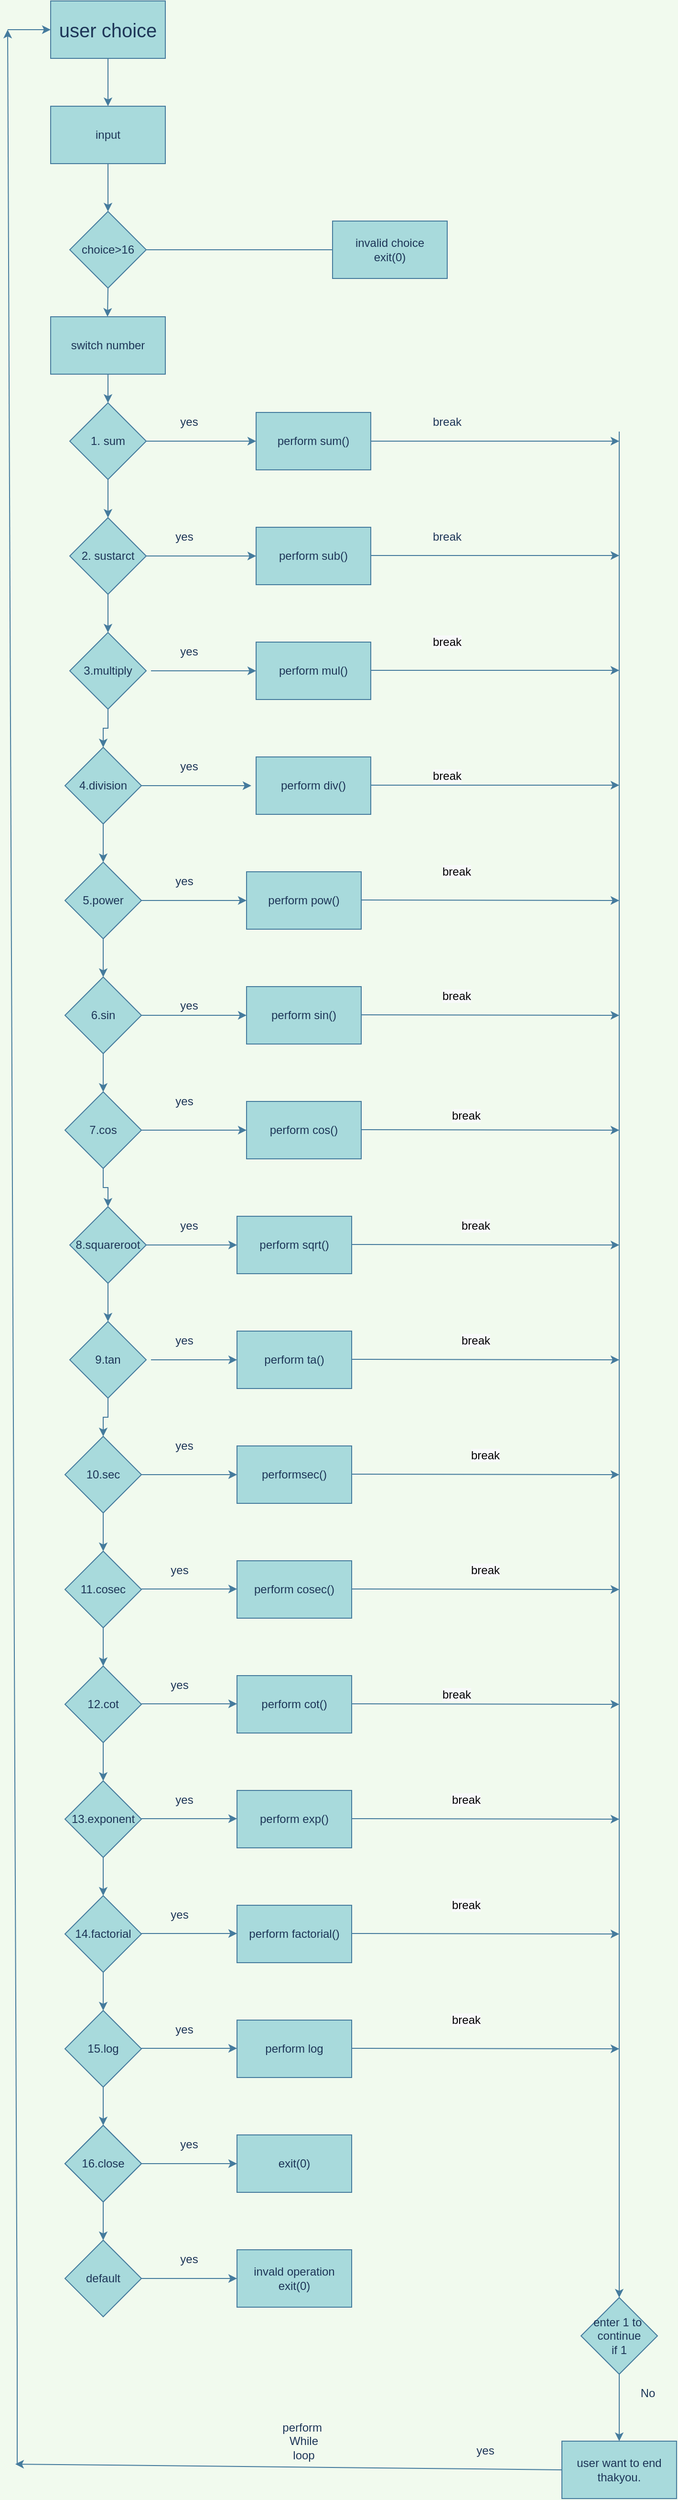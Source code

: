 <mxfile version="14.6.0" type="device"><diagram id="zz3q0FrEHF30w4WZFsVv" name="Page-1"><mxGraphModel dx="1865" dy="580" grid="0" gridSize="10" guides="1" tooltips="1" connect="1" arrows="1" fold="1" page="1" pageScale="1" pageWidth="827" pageHeight="1169" background="#F1FAEE" math="0" shadow="0"><root><mxCell id="0"/><mxCell id="1" parent="0"/><mxCell id="bbKr70b_0irbN611mPd_-50" style="edgeStyle=orthogonalEdgeStyle;rounded=0;orthogonalLoop=1;jettySize=auto;html=1;exitX=0.5;exitY=1;exitDx=0;exitDy=0;entryX=0.5;entryY=0;entryDx=0;entryDy=0;strokeColor=#457B9D;fontColor=#1D3557;labelBackgroundColor=#F1FAEE;" parent="1" source="bbKr70b_0irbN611mPd_-1" target="bbKr70b_0irbN611mPd_-3" edge="1"><mxGeometry relative="1" as="geometry"/></mxCell><mxCell id="bbKr70b_0irbN611mPd_-1" value="&lt;font style=&quot;font-size: 20px&quot;&gt;user choice&lt;/font&gt;" style="rounded=0;whiteSpace=wrap;html=1;fillColor=#A8DADC;strokeColor=#457B9D;fontColor=#1D3557;" parent="1" vertex="1"><mxGeometry x="45" y="100" width="120" height="60" as="geometry"/></mxCell><mxCell id="bbKr70b_0irbN611mPd_-53" style="edgeStyle=orthogonalEdgeStyle;rounded=0;orthogonalLoop=1;jettySize=auto;html=1;exitX=0.5;exitY=1;exitDx=0;exitDy=0;entryX=0.5;entryY=0;entryDx=0;entryDy=0;strokeColor=#457B9D;fontColor=#1D3557;labelBackgroundColor=#F1FAEE;" parent="1" source="bbKr70b_0irbN611mPd_-3" target="bbKr70b_0irbN611mPd_-4" edge="1"><mxGeometry relative="1" as="geometry"/></mxCell><mxCell id="bbKr70b_0irbN611mPd_-3" value="input" style="rounded=0;whiteSpace=wrap;html=1;fillColor=#A8DADC;strokeColor=#457B9D;fontColor=#1D3557;" parent="1" vertex="1"><mxGeometry x="45" y="210" width="120" height="60" as="geometry"/></mxCell><mxCell id="bbKr70b_0irbN611mPd_-4" value="choice&amp;gt;16" style="rhombus;whiteSpace=wrap;html=1;fillColor=#A8DADC;strokeColor=#457B9D;fontColor=#1D3557;" parent="1" vertex="1"><mxGeometry x="65" y="320" width="80" height="80" as="geometry"/></mxCell><mxCell id="bbKr70b_0irbN611mPd_-57" style="edgeStyle=orthogonalEdgeStyle;rounded=0;orthogonalLoop=1;jettySize=auto;html=1;exitX=0.5;exitY=1;exitDx=0;exitDy=0;entryX=0.5;entryY=0;entryDx=0;entryDy=0;strokeColor=#457B9D;fontColor=#1D3557;labelBackgroundColor=#F1FAEE;" parent="1" source="bbKr70b_0irbN611mPd_-5" target="bbKr70b_0irbN611mPd_-15" edge="1"><mxGeometry relative="1" as="geometry"/></mxCell><mxCell id="bbKr70b_0irbN611mPd_-5" value="switch number" style="rounded=0;whiteSpace=wrap;html=1;fillColor=#A8DADC;strokeColor=#457B9D;fontColor=#1D3557;" parent="1" vertex="1"><mxGeometry x="45" y="430" width="120" height="60" as="geometry"/></mxCell><mxCell id="bbKr70b_0irbN611mPd_-74" style="edgeStyle=orthogonalEdgeStyle;rounded=0;orthogonalLoop=1;jettySize=auto;html=1;exitX=0.5;exitY=1;exitDx=0;exitDy=0;entryX=0.5;entryY=0;entryDx=0;entryDy=0;strokeColor=#457B9D;fontColor=#1D3557;labelBackgroundColor=#F1FAEE;" parent="1" source="bbKr70b_0irbN611mPd_-6" target="bbKr70b_0irbN611mPd_-9" edge="1"><mxGeometry relative="1" as="geometry"/></mxCell><mxCell id="bbKr70b_0irbN611mPd_-6" value="5.power" style="rhombus;whiteSpace=wrap;html=1;fillColor=#A8DADC;strokeColor=#457B9D;fontColor=#1D3557;" parent="1" vertex="1"><mxGeometry x="60" y="1000" width="80" height="80" as="geometry"/></mxCell><mxCell id="bbKr70b_0irbN611mPd_-84" style="edgeStyle=orthogonalEdgeStyle;rounded=0;orthogonalLoop=1;jettySize=auto;html=1;exitX=0.5;exitY=1;exitDx=0;exitDy=0;entryX=0.5;entryY=0;entryDx=0;entryDy=0;strokeColor=#457B9D;fontColor=#1D3557;labelBackgroundColor=#F1FAEE;" parent="1" source="bbKr70b_0irbN611mPd_-7" target="bbKr70b_0irbN611mPd_-11" edge="1"><mxGeometry relative="1" as="geometry"/></mxCell><mxCell id="bbKr70b_0irbN611mPd_-7" value="8.squareroot" style="rhombus;whiteSpace=wrap;html=1;fillColor=#A8DADC;strokeColor=#457B9D;fontColor=#1D3557;" parent="1" vertex="1"><mxGeometry x="65" y="1360" width="80" height="80" as="geometry"/></mxCell><mxCell id="bbKr70b_0irbN611mPd_-90" style="edgeStyle=orthogonalEdgeStyle;rounded=0;orthogonalLoop=1;jettySize=auto;html=1;exitX=0.5;exitY=1;exitDx=0;exitDy=0;entryX=0.5;entryY=0;entryDx=0;entryDy=0;strokeColor=#457B9D;fontColor=#1D3557;labelBackgroundColor=#F1FAEE;" parent="1" source="bbKr70b_0irbN611mPd_-8" target="bbKr70b_0irbN611mPd_-16" edge="1"><mxGeometry relative="1" as="geometry"/></mxCell><mxCell id="bbKr70b_0irbN611mPd_-8" value="10.sec" style="rhombus;whiteSpace=wrap;html=1;fillColor=#A8DADC;strokeColor=#457B9D;fontColor=#1D3557;" parent="1" vertex="1"><mxGeometry x="60" y="1600" width="80" height="80" as="geometry"/></mxCell><mxCell id="bbKr70b_0irbN611mPd_-78" style="edgeStyle=orthogonalEdgeStyle;rounded=0;orthogonalLoop=1;jettySize=auto;html=1;exitX=0.5;exitY=1;exitDx=0;exitDy=0;entryX=0.5;entryY=0;entryDx=0;entryDy=0;strokeColor=#457B9D;fontColor=#1D3557;labelBackgroundColor=#F1FAEE;" parent="1" source="bbKr70b_0irbN611mPd_-9" target="bbKr70b_0irbN611mPd_-10" edge="1"><mxGeometry relative="1" as="geometry"/></mxCell><mxCell id="bbKr70b_0irbN611mPd_-9" value="6.sin" style="rhombus;whiteSpace=wrap;html=1;fillColor=#A8DADC;strokeColor=#457B9D;fontColor=#1D3557;" parent="1" vertex="1"><mxGeometry x="60" y="1120" width="80" height="80" as="geometry"/></mxCell><mxCell id="bbKr70b_0irbN611mPd_-81" style="edgeStyle=orthogonalEdgeStyle;rounded=0;orthogonalLoop=1;jettySize=auto;html=1;exitX=0.5;exitY=1;exitDx=0;exitDy=0;entryX=0.5;entryY=0;entryDx=0;entryDy=0;strokeColor=#457B9D;fontColor=#1D3557;labelBackgroundColor=#F1FAEE;" parent="1" source="bbKr70b_0irbN611mPd_-10" target="bbKr70b_0irbN611mPd_-7" edge="1"><mxGeometry relative="1" as="geometry"/></mxCell><mxCell id="bbKr70b_0irbN611mPd_-10" value="7.cos" style="rhombus;whiteSpace=wrap;html=1;fillColor=#A8DADC;strokeColor=#457B9D;fontColor=#1D3557;" parent="1" vertex="1"><mxGeometry x="60" y="1240" width="80" height="80" as="geometry"/></mxCell><mxCell id="bbKr70b_0irbN611mPd_-87" style="edgeStyle=orthogonalEdgeStyle;rounded=0;orthogonalLoop=1;jettySize=auto;html=1;exitX=0.5;exitY=1;exitDx=0;exitDy=0;entryX=0.5;entryY=0;entryDx=0;entryDy=0;strokeColor=#457B9D;fontColor=#1D3557;labelBackgroundColor=#F1FAEE;" parent="1" source="bbKr70b_0irbN611mPd_-11" target="bbKr70b_0irbN611mPd_-8" edge="1"><mxGeometry relative="1" as="geometry"/></mxCell><mxCell id="bbKr70b_0irbN611mPd_-11" value="9.tan" style="rhombus;whiteSpace=wrap;html=1;fillColor=#A8DADC;strokeColor=#457B9D;fontColor=#1D3557;" parent="1" vertex="1"><mxGeometry x="65" y="1480" width="80" height="80" as="geometry"/></mxCell><mxCell id="bbKr70b_0irbN611mPd_-71" style="edgeStyle=orthogonalEdgeStyle;rounded=0;orthogonalLoop=1;jettySize=auto;html=1;exitX=0.5;exitY=1;exitDx=0;exitDy=0;entryX=0.5;entryY=0;entryDx=0;entryDy=0;strokeColor=#457B9D;fontColor=#1D3557;labelBackgroundColor=#F1FAEE;" parent="1" source="bbKr70b_0irbN611mPd_-12" target="bbKr70b_0irbN611mPd_-6" edge="1"><mxGeometry relative="1" as="geometry"/></mxCell><mxCell id="bbKr70b_0irbN611mPd_-12" value="4.division" style="rhombus;whiteSpace=wrap;html=1;fillColor=#A8DADC;strokeColor=#457B9D;fontColor=#1D3557;" parent="1" vertex="1"><mxGeometry x="60" y="880" width="80" height="80" as="geometry"/></mxCell><mxCell id="bbKr70b_0irbN611mPd_-68" style="edgeStyle=orthogonalEdgeStyle;rounded=0;orthogonalLoop=1;jettySize=auto;html=1;exitX=0.5;exitY=1;exitDx=0;exitDy=0;entryX=0.5;entryY=0;entryDx=0;entryDy=0;strokeColor=#457B9D;fontColor=#1D3557;labelBackgroundColor=#F1FAEE;" parent="1" source="bbKr70b_0irbN611mPd_-13" target="bbKr70b_0irbN611mPd_-12" edge="1"><mxGeometry relative="1" as="geometry"/></mxCell><mxCell id="bbKr70b_0irbN611mPd_-13" value="3.multiply" style="rhombus;whiteSpace=wrap;html=1;fillColor=#A8DADC;strokeColor=#457B9D;fontColor=#1D3557;" parent="1" vertex="1"><mxGeometry x="65" y="760" width="80" height="80" as="geometry"/></mxCell><mxCell id="bbKr70b_0irbN611mPd_-65" style="edgeStyle=orthogonalEdgeStyle;rounded=0;orthogonalLoop=1;jettySize=auto;html=1;exitX=0.5;exitY=1;exitDx=0;exitDy=0;entryX=0.5;entryY=0;entryDx=0;entryDy=0;strokeColor=#457B9D;fontColor=#1D3557;labelBackgroundColor=#F1FAEE;" parent="1" source="bbKr70b_0irbN611mPd_-14" target="bbKr70b_0irbN611mPd_-13" edge="1"><mxGeometry relative="1" as="geometry"/></mxCell><mxCell id="bbKr70b_0irbN611mPd_-14" value="2. sustarct" style="rhombus;whiteSpace=wrap;html=1;fillColor=#A8DADC;strokeColor=#457B9D;fontColor=#1D3557;" parent="1" vertex="1"><mxGeometry x="65" y="640" width="80" height="80" as="geometry"/></mxCell><mxCell id="bbKr70b_0irbN611mPd_-62" style="edgeStyle=orthogonalEdgeStyle;rounded=0;orthogonalLoop=1;jettySize=auto;html=1;exitX=0.5;exitY=1;exitDx=0;exitDy=0;entryX=0.5;entryY=0;entryDx=0;entryDy=0;strokeColor=#457B9D;fontColor=#1D3557;labelBackgroundColor=#F1FAEE;" parent="1" source="bbKr70b_0irbN611mPd_-15" target="bbKr70b_0irbN611mPd_-14" edge="1"><mxGeometry relative="1" as="geometry"/></mxCell><mxCell id="bbKr70b_0irbN611mPd_-15" value="1. sum" style="rhombus;whiteSpace=wrap;html=1;fillColor=#A8DADC;strokeColor=#457B9D;fontColor=#1D3557;" parent="1" vertex="1"><mxGeometry x="65" y="520" width="80" height="80" as="geometry"/></mxCell><mxCell id="bbKr70b_0irbN611mPd_-93" style="edgeStyle=orthogonalEdgeStyle;rounded=0;orthogonalLoop=1;jettySize=auto;html=1;exitX=0.5;exitY=1;exitDx=0;exitDy=0;entryX=0.5;entryY=0;entryDx=0;entryDy=0;strokeColor=#457B9D;fontColor=#1D3557;labelBackgroundColor=#F1FAEE;" parent="1" source="bbKr70b_0irbN611mPd_-16" target="bbKr70b_0irbN611mPd_-17" edge="1"><mxGeometry relative="1" as="geometry"/></mxCell><mxCell id="bbKr70b_0irbN611mPd_-16" value="11.cosec" style="rhombus;whiteSpace=wrap;html=1;fillColor=#A8DADC;strokeColor=#457B9D;fontColor=#1D3557;" parent="1" vertex="1"><mxGeometry x="60" y="1720" width="80" height="80" as="geometry"/></mxCell><mxCell id="bbKr70b_0irbN611mPd_-96" style="edgeStyle=orthogonalEdgeStyle;rounded=0;orthogonalLoop=1;jettySize=auto;html=1;exitX=0.5;exitY=1;exitDx=0;exitDy=0;entryX=0.5;entryY=0;entryDx=0;entryDy=0;strokeColor=#457B9D;fontColor=#1D3557;labelBackgroundColor=#F1FAEE;" parent="1" source="bbKr70b_0irbN611mPd_-17" target="bbKr70b_0irbN611mPd_-18" edge="1"><mxGeometry relative="1" as="geometry"/></mxCell><mxCell id="bbKr70b_0irbN611mPd_-17" value="12.cot" style="rhombus;whiteSpace=wrap;html=1;fillColor=#A8DADC;strokeColor=#457B9D;fontColor=#1D3557;" parent="1" vertex="1"><mxGeometry x="60" y="1840" width="80" height="80" as="geometry"/></mxCell><mxCell id="bbKr70b_0irbN611mPd_-99" style="edgeStyle=orthogonalEdgeStyle;rounded=0;orthogonalLoop=1;jettySize=auto;html=1;exitX=0.5;exitY=1;exitDx=0;exitDy=0;entryX=0.5;entryY=0;entryDx=0;entryDy=0;strokeColor=#457B9D;fontColor=#1D3557;labelBackgroundColor=#F1FAEE;" parent="1" source="bbKr70b_0irbN611mPd_-18" target="bbKr70b_0irbN611mPd_-19" edge="1"><mxGeometry relative="1" as="geometry"/></mxCell><mxCell id="bbKr70b_0irbN611mPd_-18" value="13.exponent" style="rhombus;whiteSpace=wrap;html=1;fillColor=#A8DADC;strokeColor=#457B9D;fontColor=#1D3557;" parent="1" vertex="1"><mxGeometry x="60" y="1960" width="80" height="80" as="geometry"/></mxCell><mxCell id="bbKr70b_0irbN611mPd_-102" style="edgeStyle=orthogonalEdgeStyle;rounded=0;orthogonalLoop=1;jettySize=auto;html=1;exitX=0.5;exitY=1;exitDx=0;exitDy=0;entryX=0.5;entryY=0;entryDx=0;entryDy=0;strokeColor=#457B9D;fontColor=#1D3557;labelBackgroundColor=#F1FAEE;" parent="1" source="bbKr70b_0irbN611mPd_-19" target="bbKr70b_0irbN611mPd_-20" edge="1"><mxGeometry relative="1" as="geometry"/></mxCell><mxCell id="bbKr70b_0irbN611mPd_-19" value="14.factorial" style="rhombus;whiteSpace=wrap;html=1;fillColor=#A8DADC;strokeColor=#457B9D;fontColor=#1D3557;" parent="1" vertex="1"><mxGeometry x="60" y="2080" width="80" height="80" as="geometry"/></mxCell><mxCell id="bbKr70b_0irbN611mPd_-105" style="edgeStyle=orthogonalEdgeStyle;rounded=0;orthogonalLoop=1;jettySize=auto;html=1;exitX=0.5;exitY=1;exitDx=0;exitDy=0;entryX=0.5;entryY=0;entryDx=0;entryDy=0;strokeColor=#457B9D;fontColor=#1D3557;labelBackgroundColor=#F1FAEE;" parent="1" source="bbKr70b_0irbN611mPd_-20" target="bbKr70b_0irbN611mPd_-38" edge="1"><mxGeometry relative="1" as="geometry"/></mxCell><mxCell id="bbKr70b_0irbN611mPd_-20" value="15.log" style="rhombus;whiteSpace=wrap;html=1;fillColor=#A8DADC;strokeColor=#457B9D;fontColor=#1D3557;" parent="1" vertex="1"><mxGeometry x="60" y="2200" width="80" height="80" as="geometry"/></mxCell><mxCell id="bbKr70b_0irbN611mPd_-21" value="16" style="rhombus;whiteSpace=wrap;html=1;fillColor=#A8DADC;strokeColor=#457B9D;fontColor=#1D3557;" parent="1" vertex="1"><mxGeometry x="60" y="2320" width="80" height="80" as="geometry"/></mxCell><mxCell id="bbKr70b_0irbN611mPd_-22" value="perform sum()" style="rounded=0;whiteSpace=wrap;html=1;fillColor=#A8DADC;strokeColor=#457B9D;fontColor=#1D3557;" parent="1" vertex="1"><mxGeometry x="260" y="530" width="120" height="60" as="geometry"/></mxCell><mxCell id="bbKr70b_0irbN611mPd_-23" value="perform sub()" style="rounded=0;whiteSpace=wrap;html=1;fillColor=#A8DADC;strokeColor=#457B9D;fontColor=#1D3557;" parent="1" vertex="1"><mxGeometry x="260" y="650" width="120" height="60" as="geometry"/></mxCell><mxCell id="bbKr70b_0irbN611mPd_-24" value="perform mul()" style="rounded=0;whiteSpace=wrap;html=1;fillColor=#A8DADC;strokeColor=#457B9D;fontColor=#1D3557;" parent="1" vertex="1"><mxGeometry x="260" y="770" width="120" height="60" as="geometry"/></mxCell><mxCell id="bbKr70b_0irbN611mPd_-25" value="perform div()" style="rounded=0;whiteSpace=wrap;html=1;fillColor=#A8DADC;strokeColor=#457B9D;fontColor=#1D3557;" parent="1" vertex="1"><mxGeometry x="260" y="890" width="120" height="60" as="geometry"/></mxCell><mxCell id="bbKr70b_0irbN611mPd_-26" value="perform pow()" style="rounded=0;whiteSpace=wrap;html=1;fillColor=#A8DADC;strokeColor=#457B9D;fontColor=#1D3557;" parent="1" vertex="1"><mxGeometry x="250" y="1010" width="120" height="60" as="geometry"/></mxCell><mxCell id="bbKr70b_0irbN611mPd_-27" value="perform sin()" style="rounded=0;whiteSpace=wrap;html=1;fillColor=#A8DADC;strokeColor=#457B9D;fontColor=#1D3557;" parent="1" vertex="1"><mxGeometry x="250" y="1130" width="120" height="60" as="geometry"/></mxCell><mxCell id="bbKr70b_0irbN611mPd_-28" value="perform cos()" style="rounded=0;whiteSpace=wrap;html=1;fillColor=#A8DADC;strokeColor=#457B9D;fontColor=#1D3557;" parent="1" vertex="1"><mxGeometry x="250" y="1250" width="120" height="60" as="geometry"/></mxCell><mxCell id="bbKr70b_0irbN611mPd_-29" value="perform sqrt()" style="rounded=0;whiteSpace=wrap;html=1;fillColor=#A8DADC;strokeColor=#457B9D;fontColor=#1D3557;" parent="1" vertex="1"><mxGeometry x="240" y="1370" width="120" height="60" as="geometry"/></mxCell><mxCell id="bbKr70b_0irbN611mPd_-30" value="performsec()" style="rounded=0;whiteSpace=wrap;html=1;fillColor=#A8DADC;strokeColor=#457B9D;fontColor=#1D3557;" parent="1" vertex="1"><mxGeometry x="240" y="1610" width="120" height="60" as="geometry"/></mxCell><mxCell id="bbKr70b_0irbN611mPd_-31" value="perform cosec()" style="rounded=0;whiteSpace=wrap;html=1;fillColor=#A8DADC;strokeColor=#457B9D;fontColor=#1D3557;" parent="1" vertex="1"><mxGeometry x="240" y="1730" width="120" height="60" as="geometry"/></mxCell><mxCell id="bbKr70b_0irbN611mPd_-32" value="perform cot()" style="rounded=0;whiteSpace=wrap;html=1;fillColor=#A8DADC;strokeColor=#457B9D;fontColor=#1D3557;" parent="1" vertex="1"><mxGeometry x="240" y="1850" width="120" height="60" as="geometry"/></mxCell><mxCell id="bbKr70b_0irbN611mPd_-33" value="perform ta()" style="rounded=0;whiteSpace=wrap;html=1;fillColor=#A8DADC;strokeColor=#457B9D;fontColor=#1D3557;" parent="1" vertex="1"><mxGeometry x="240" y="1490" width="120" height="60" as="geometry"/></mxCell><mxCell id="bbKr70b_0irbN611mPd_-34" value="perform exp()" style="rounded=0;whiteSpace=wrap;html=1;fillColor=#A8DADC;strokeColor=#457B9D;fontColor=#1D3557;" parent="1" vertex="1"><mxGeometry x="240" y="1970" width="120" height="60" as="geometry"/></mxCell><mxCell id="bbKr70b_0irbN611mPd_-35" value="perform factorial()" style="rounded=0;whiteSpace=wrap;html=1;fillColor=#A8DADC;strokeColor=#457B9D;fontColor=#1D3557;" parent="1" vertex="1"><mxGeometry x="240" y="2090" width="120" height="60" as="geometry"/></mxCell><mxCell id="bbKr70b_0irbN611mPd_-36" value="perform log" style="rounded=0;whiteSpace=wrap;html=1;fillColor=#A8DADC;strokeColor=#457B9D;fontColor=#1D3557;" parent="1" vertex="1"><mxGeometry x="240" y="2210" width="120" height="60" as="geometry"/></mxCell><mxCell id="bbKr70b_0irbN611mPd_-37" value="exit(0)" style="rounded=0;whiteSpace=wrap;html=1;fillColor=#A8DADC;strokeColor=#457B9D;fontColor=#1D3557;" parent="1" vertex="1"><mxGeometry x="240" y="2330" width="120" height="60" as="geometry"/></mxCell><mxCell id="bbKr70b_0irbN611mPd_-110" style="edgeStyle=orthogonalEdgeStyle;rounded=0;orthogonalLoop=1;jettySize=auto;html=1;exitX=0.5;exitY=1;exitDx=0;exitDy=0;entryX=0.5;entryY=0;entryDx=0;entryDy=0;strokeColor=#457B9D;fontColor=#1D3557;labelBackgroundColor=#F1FAEE;" parent="1" source="bbKr70b_0irbN611mPd_-38" target="bbKr70b_0irbN611mPd_-39" edge="1"><mxGeometry relative="1" as="geometry"/></mxCell><mxCell id="bbKr70b_0irbN611mPd_-38" value="16.close" style="rhombus;whiteSpace=wrap;html=1;fillColor=#A8DADC;strokeColor=#457B9D;fontColor=#1D3557;" parent="1" vertex="1"><mxGeometry x="60" y="2320" width="80" height="80" as="geometry"/></mxCell><mxCell id="bbKr70b_0irbN611mPd_-39" value="default" style="rhombus;whiteSpace=wrap;html=1;fillColor=#A8DADC;strokeColor=#457B9D;fontColor=#1D3557;" parent="1" vertex="1"><mxGeometry x="60" y="2440" width="80" height="80" as="geometry"/></mxCell><mxCell id="bbKr70b_0irbN611mPd_-40" value="invald operation&lt;br&gt;exit(0)" style="rounded=0;whiteSpace=wrap;html=1;fillColor=#A8DADC;strokeColor=#457B9D;fontColor=#1D3557;" parent="1" vertex="1"><mxGeometry x="240" y="2450" width="120" height="60" as="geometry"/></mxCell><mxCell id="bbKr70b_0irbN611mPd_-54" style="edgeStyle=orthogonalEdgeStyle;rounded=0;orthogonalLoop=1;jettySize=auto;html=1;entryX=0.5;entryY=0;entryDx=0;entryDy=0;exitX=0.5;exitY=1;exitDx=0;exitDy=0;strokeColor=#457B9D;fontColor=#1D3557;labelBackgroundColor=#F1FAEE;" parent="1" source="bbKr70b_0irbN611mPd_-4" edge="1"><mxGeometry relative="1" as="geometry"><mxPoint x="105" y="410" as="sourcePoint"/><mxPoint x="104.5" y="430" as="targetPoint"/><Array as="points"/></mxGeometry></mxCell><mxCell id="bbKr70b_0irbN611mPd_-147" value="" style="endArrow=classic;html=1;entryX=0;entryY=0.5;entryDx=0;entryDy=0;strokeColor=#457B9D;fontColor=#1D3557;labelBackgroundColor=#F1FAEE;" parent="1" target="bbKr70b_0irbN611mPd_-1" edge="1"><mxGeometry width="50" height="50" relative="1" as="geometry"><mxPoint y="130" as="sourcePoint"/><mxPoint x="10" y="120" as="targetPoint"/></mxGeometry></mxCell><mxCell id="bbKr70b_0irbN611mPd_-150" value="" style="endArrow=classic;html=1;strokeColor=#457B9D;fontColor=#1D3557;labelBackgroundColor=#F1FAEE;" parent="1" edge="1"><mxGeometry width="50" height="50" relative="1" as="geometry"><mxPoint x="380" y="560" as="sourcePoint"/><mxPoint x="640" y="560" as="targetPoint"/></mxGeometry></mxCell><mxCell id="bbKr70b_0irbN611mPd_-151" value="" style="endArrow=classic;html=1;strokeColor=#457B9D;fontColor=#1D3557;labelBackgroundColor=#F1FAEE;" parent="1" edge="1"><mxGeometry width="50" height="50" relative="1" as="geometry"><mxPoint x="380" y="679.5" as="sourcePoint"/><mxPoint x="640" y="679.5" as="targetPoint"/></mxGeometry></mxCell><mxCell id="bbKr70b_0irbN611mPd_-152" value="" style="endArrow=classic;html=1;strokeColor=#457B9D;fontColor=#1D3557;labelBackgroundColor=#F1FAEE;" parent="1" edge="1"><mxGeometry width="50" height="50" relative="1" as="geometry"><mxPoint x="380" y="799.5" as="sourcePoint"/><mxPoint x="640" y="799.5" as="targetPoint"/></mxGeometry></mxCell><mxCell id="bbKr70b_0irbN611mPd_-153" value="" style="endArrow=classic;html=1;strokeColor=#457B9D;fontColor=#1D3557;labelBackgroundColor=#F1FAEE;" parent="1" edge="1"><mxGeometry width="50" height="50" relative="1" as="geometry"><mxPoint x="380" y="919.5" as="sourcePoint"/><mxPoint x="640" y="919.5" as="targetPoint"/></mxGeometry></mxCell><mxCell id="bbKr70b_0irbN611mPd_-154" value="" style="endArrow=classic;html=1;strokeColor=#457B9D;fontColor=#1D3557;labelBackgroundColor=#F1FAEE;" parent="1" edge="1"><mxGeometry width="50" height="50" relative="1" as="geometry"><mxPoint x="370" y="1039.5" as="sourcePoint"/><mxPoint x="640" y="1040" as="targetPoint"/></mxGeometry></mxCell><mxCell id="bbKr70b_0irbN611mPd_-155" value="" style="endArrow=classic;html=1;strokeColor=#457B9D;fontColor=#1D3557;labelBackgroundColor=#F1FAEE;" parent="1" edge="1"><mxGeometry width="50" height="50" relative="1" as="geometry"><mxPoint x="370" y="1159.5" as="sourcePoint"/><mxPoint x="640" y="1160" as="targetPoint"/></mxGeometry></mxCell><mxCell id="bbKr70b_0irbN611mPd_-156" value="" style="endArrow=classic;html=1;strokeColor=#457B9D;fontColor=#1D3557;labelBackgroundColor=#F1FAEE;" parent="1" edge="1"><mxGeometry width="50" height="50" relative="1" as="geometry"><mxPoint x="370" y="1279.5" as="sourcePoint"/><mxPoint x="640" y="1280" as="targetPoint"/></mxGeometry></mxCell><mxCell id="bbKr70b_0irbN611mPd_-157" value="" style="endArrow=classic;html=1;strokeColor=#457B9D;fontColor=#1D3557;labelBackgroundColor=#F1FAEE;" parent="1" edge="1"><mxGeometry width="50" height="50" relative="1" as="geometry"><mxPoint x="360" y="1399.5" as="sourcePoint"/><mxPoint x="640" y="1400" as="targetPoint"/></mxGeometry></mxCell><mxCell id="bbKr70b_0irbN611mPd_-158" value="" style="endArrow=classic;html=1;strokeColor=#457B9D;fontColor=#1D3557;labelBackgroundColor=#F1FAEE;" parent="1" edge="1"><mxGeometry width="50" height="50" relative="1" as="geometry"><mxPoint x="360" y="1519.5" as="sourcePoint"/><mxPoint x="640" y="1520" as="targetPoint"/></mxGeometry></mxCell><mxCell id="bbKr70b_0irbN611mPd_-159" value="" style="endArrow=classic;html=1;strokeColor=#457B9D;fontColor=#1D3557;labelBackgroundColor=#F1FAEE;" parent="1" edge="1"><mxGeometry width="50" height="50" relative="1" as="geometry"><mxPoint x="360" y="1639.5" as="sourcePoint"/><mxPoint x="640" y="1640" as="targetPoint"/></mxGeometry></mxCell><mxCell id="bbKr70b_0irbN611mPd_-160" value="" style="endArrow=classic;html=1;strokeColor=#457B9D;fontColor=#1D3557;labelBackgroundColor=#F1FAEE;" parent="1" edge="1"><mxGeometry width="50" height="50" relative="1" as="geometry"><mxPoint x="360" y="1759.5" as="sourcePoint"/><mxPoint x="640" y="1760" as="targetPoint"/></mxGeometry></mxCell><mxCell id="bbKr70b_0irbN611mPd_-161" value="" style="endArrow=classic;html=1;strokeColor=#457B9D;fontColor=#1D3557;labelBackgroundColor=#F1FAEE;" parent="1" edge="1"><mxGeometry width="50" height="50" relative="1" as="geometry"><mxPoint x="360" y="1879.5" as="sourcePoint"/><mxPoint x="640" y="1880" as="targetPoint"/></mxGeometry></mxCell><mxCell id="bbKr70b_0irbN611mPd_-162" value="" style="endArrow=classic;html=1;strokeColor=#457B9D;fontColor=#1D3557;labelBackgroundColor=#F1FAEE;" parent="1" edge="1"><mxGeometry width="50" height="50" relative="1" as="geometry"><mxPoint x="360" y="1999.5" as="sourcePoint"/><mxPoint x="640" y="2000" as="targetPoint"/></mxGeometry></mxCell><mxCell id="bbKr70b_0irbN611mPd_-163" value="" style="endArrow=classic;html=1;strokeColor=#457B9D;fontColor=#1D3557;labelBackgroundColor=#F1FAEE;" parent="1" edge="1"><mxGeometry width="50" height="50" relative="1" as="geometry"><mxPoint x="360" y="2119.5" as="sourcePoint"/><mxPoint x="640" y="2120" as="targetPoint"/></mxGeometry></mxCell><mxCell id="bbKr70b_0irbN611mPd_-164" value="" style="endArrow=classic;html=1;strokeColor=#457B9D;fontColor=#1D3557;labelBackgroundColor=#F1FAEE;" parent="1" edge="1"><mxGeometry width="50" height="50" relative="1" as="geometry"><mxPoint x="360" y="2239.5" as="sourcePoint"/><mxPoint x="640" y="2240" as="targetPoint"/></mxGeometry></mxCell><mxCell id="bbKr70b_0irbN611mPd_-167" value="" style="endArrow=classic;html=1;strokeColor=#457B9D;fontColor=#1D3557;labelBackgroundColor=#F1FAEE;" parent="1" edge="1"><mxGeometry width="50" height="50" relative="1" as="geometry"><mxPoint x="640" y="550" as="sourcePoint"/><mxPoint x="640" y="2500" as="targetPoint"/><Array as="points"><mxPoint x="640" y="620"/></Array></mxGeometry></mxCell><mxCell id="bbKr70b_0irbN611mPd_-168" value="" style="endArrow=none;html=1;exitX=1;exitY=0.5;exitDx=0;exitDy=0;strokeColor=#457B9D;fontColor=#1D3557;labelBackgroundColor=#F1FAEE;" parent="1" source="bbKr70b_0irbN611mPd_-4" edge="1" target="B7ap2vhVmtAr6jYo-27S-56"><mxGeometry width="50" height="50" relative="1" as="geometry"><mxPoint x="370" y="470" as="sourcePoint"/><mxPoint x="400" y="360" as="targetPoint"/></mxGeometry></mxCell><mxCell id="B7ap2vhVmtAr6jYo-27S-3" value="" style="endArrow=classic;html=1;exitX=1;exitY=0.5;exitDx=0;exitDy=0;entryX=0;entryY=0.5;entryDx=0;entryDy=0;strokeColor=#457B9D;fontColor=#1D3557;labelBackgroundColor=#F1FAEE;" edge="1" parent="1" source="bbKr70b_0irbN611mPd_-39" target="bbKr70b_0irbN611mPd_-40"><mxGeometry width="50" height="50" relative="1" as="geometry"><mxPoint x="350" y="2360" as="sourcePoint"/><mxPoint x="400" y="2310" as="targetPoint"/></mxGeometry></mxCell><mxCell id="B7ap2vhVmtAr6jYo-27S-4" value="" style="endArrow=classic;html=1;exitX=1;exitY=0.5;exitDx=0;exitDy=0;entryX=0;entryY=0.5;entryDx=0;entryDy=0;strokeColor=#457B9D;fontColor=#1D3557;labelBackgroundColor=#F1FAEE;" edge="1" parent="1" source="bbKr70b_0irbN611mPd_-38" target="bbKr70b_0irbN611mPd_-37"><mxGeometry width="50" height="50" relative="1" as="geometry"><mxPoint x="350" y="2360" as="sourcePoint"/><mxPoint x="400" y="2310" as="targetPoint"/></mxGeometry></mxCell><mxCell id="B7ap2vhVmtAr6jYo-27S-5" value="" style="endArrow=classic;html=1;exitX=1;exitY=0.5;exitDx=0;exitDy=0;entryX=0;entryY=0.5;entryDx=0;entryDy=0;strokeColor=#457B9D;fontColor=#1D3557;labelBackgroundColor=#F1FAEE;" edge="1" parent="1"><mxGeometry width="50" height="50" relative="1" as="geometry"><mxPoint x="140" y="2239.5" as="sourcePoint"/><mxPoint x="240" y="2239.5" as="targetPoint"/></mxGeometry></mxCell><mxCell id="B7ap2vhVmtAr6jYo-27S-6" value="" style="endArrow=classic;html=1;exitX=1;exitY=0.5;exitDx=0;exitDy=0;entryX=0;entryY=0.5;entryDx=0;entryDy=0;strokeColor=#457B9D;fontColor=#1D3557;labelBackgroundColor=#F1FAEE;" edge="1" parent="1"><mxGeometry width="50" height="50" relative="1" as="geometry"><mxPoint x="140" y="2119.5" as="sourcePoint"/><mxPoint x="240" y="2119.5" as="targetPoint"/></mxGeometry></mxCell><mxCell id="B7ap2vhVmtAr6jYo-27S-7" value="" style="endArrow=classic;html=1;exitX=1;exitY=0.5;exitDx=0;exitDy=0;entryX=0;entryY=0.5;entryDx=0;entryDy=0;strokeColor=#457B9D;fontColor=#1D3557;labelBackgroundColor=#F1FAEE;" edge="1" parent="1"><mxGeometry width="50" height="50" relative="1" as="geometry"><mxPoint x="140" y="1999.5" as="sourcePoint"/><mxPoint x="240" y="1999.5" as="targetPoint"/></mxGeometry></mxCell><mxCell id="B7ap2vhVmtAr6jYo-27S-8" value="" style="endArrow=classic;html=1;exitX=1;exitY=0.5;exitDx=0;exitDy=0;entryX=0;entryY=0.5;entryDx=0;entryDy=0;strokeColor=#457B9D;fontColor=#1D3557;labelBackgroundColor=#F1FAEE;" edge="1" parent="1"><mxGeometry width="50" height="50" relative="1" as="geometry"><mxPoint x="140" y="1879.5" as="sourcePoint"/><mxPoint x="240" y="1879.5" as="targetPoint"/></mxGeometry></mxCell><mxCell id="B7ap2vhVmtAr6jYo-27S-9" value="" style="endArrow=classic;html=1;exitX=1;exitY=0.5;exitDx=0;exitDy=0;entryX=0;entryY=0.5;entryDx=0;entryDy=0;strokeColor=#457B9D;fontColor=#1D3557;labelBackgroundColor=#F1FAEE;" edge="1" parent="1"><mxGeometry width="50" height="50" relative="1" as="geometry"><mxPoint x="140" y="1759.5" as="sourcePoint"/><mxPoint x="240" y="1759.5" as="targetPoint"/></mxGeometry></mxCell><mxCell id="B7ap2vhVmtAr6jYo-27S-10" value="" style="endArrow=classic;html=1;exitX=1;exitY=0.5;exitDx=0;exitDy=0;entryX=0;entryY=0.5;entryDx=0;entryDy=0;strokeColor=#457B9D;fontColor=#1D3557;labelBackgroundColor=#F1FAEE;" edge="1" parent="1" source="bbKr70b_0irbN611mPd_-8" target="bbKr70b_0irbN611mPd_-30"><mxGeometry width="50" height="50" relative="1" as="geometry"><mxPoint x="350" y="1670" as="sourcePoint"/><mxPoint x="400" y="1620" as="targetPoint"/></mxGeometry></mxCell><mxCell id="B7ap2vhVmtAr6jYo-27S-11" value="" style="endArrow=classic;html=1;strokeColor=#457B9D;fontColor=#1D3557;labelBackgroundColor=#F1FAEE;" edge="1" parent="1" target="bbKr70b_0irbN611mPd_-33"><mxGeometry width="50" height="50" relative="1" as="geometry"><mxPoint x="150" y="1520" as="sourcePoint"/><mxPoint x="400" y="1620" as="targetPoint"/></mxGeometry></mxCell><mxCell id="B7ap2vhVmtAr6jYo-27S-12" value="" style="endArrow=classic;html=1;exitX=1;exitY=0.5;exitDx=0;exitDy=0;entryX=0;entryY=0.5;entryDx=0;entryDy=0;strokeColor=#457B9D;fontColor=#1D3557;labelBackgroundColor=#F1FAEE;" edge="1" parent="1" source="bbKr70b_0irbN611mPd_-7" target="bbKr70b_0irbN611mPd_-29"><mxGeometry width="50" height="50" relative="1" as="geometry"><mxPoint x="350" y="1670" as="sourcePoint"/><mxPoint x="400" y="1620" as="targetPoint"/></mxGeometry></mxCell><mxCell id="B7ap2vhVmtAr6jYo-27S-13" value="" style="endArrow=classic;html=1;exitX=1;exitY=0.5;exitDx=0;exitDy=0;strokeColor=#457B9D;fontColor=#1D3557;labelBackgroundColor=#F1FAEE;" edge="1" parent="1" source="bbKr70b_0irbN611mPd_-10"><mxGeometry width="50" height="50" relative="1" as="geometry"><mxPoint x="350" y="1330" as="sourcePoint"/><mxPoint x="250" y="1280" as="targetPoint"/></mxGeometry></mxCell><mxCell id="B7ap2vhVmtAr6jYo-27S-14" value="" style="endArrow=classic;html=1;exitX=1;exitY=0.5;exitDx=0;exitDy=0;strokeColor=#457B9D;fontColor=#1D3557;labelBackgroundColor=#F1FAEE;" edge="1" parent="1" source="bbKr70b_0irbN611mPd_-12"><mxGeometry width="50" height="50" relative="1" as="geometry"><mxPoint x="350" y="980" as="sourcePoint"/><mxPoint x="255" y="920" as="targetPoint"/></mxGeometry></mxCell><mxCell id="B7ap2vhVmtAr6jYo-27S-15" value="" style="endArrow=classic;html=1;exitX=1;exitY=0.5;exitDx=0;exitDy=0;entryX=0;entryY=0.5;entryDx=0;entryDy=0;strokeColor=#457B9D;fontColor=#1D3557;labelBackgroundColor=#F1FAEE;" edge="1" parent="1" source="bbKr70b_0irbN611mPd_-6" target="bbKr70b_0irbN611mPd_-26"><mxGeometry width="50" height="50" relative="1" as="geometry"><mxPoint x="350" y="980" as="sourcePoint"/><mxPoint x="400" y="930" as="targetPoint"/></mxGeometry></mxCell><mxCell id="B7ap2vhVmtAr6jYo-27S-16" value="" style="endArrow=classic;html=1;entryX=0;entryY=0.5;entryDx=0;entryDy=0;strokeColor=#457B9D;fontColor=#1D3557;labelBackgroundColor=#F1FAEE;" edge="1" parent="1" target="bbKr70b_0irbN611mPd_-24"><mxGeometry width="50" height="50" relative="1" as="geometry"><mxPoint x="150" y="800" as="sourcePoint"/><mxPoint x="400" y="930" as="targetPoint"/></mxGeometry></mxCell><mxCell id="B7ap2vhVmtAr6jYo-27S-17" value="" style="endArrow=classic;html=1;exitX=1;exitY=0.5;exitDx=0;exitDy=0;entryX=0;entryY=0.5;entryDx=0;entryDy=0;strokeColor=#457B9D;fontColor=#1D3557;labelBackgroundColor=#F1FAEE;" edge="1" parent="1" source="bbKr70b_0irbN611mPd_-9" target="bbKr70b_0irbN611mPd_-27"><mxGeometry width="50" height="50" relative="1" as="geometry"><mxPoint x="350" y="980" as="sourcePoint"/><mxPoint x="400" y="930" as="targetPoint"/></mxGeometry></mxCell><mxCell id="B7ap2vhVmtAr6jYo-27S-18" value="" style="endArrow=classic;html=1;exitX=1;exitY=0.5;exitDx=0;exitDy=0;entryX=0;entryY=0.5;entryDx=0;entryDy=0;strokeColor=#457B9D;fontColor=#1D3557;labelBackgroundColor=#F1FAEE;" edge="1" parent="1" source="bbKr70b_0irbN611mPd_-14" target="bbKr70b_0irbN611mPd_-23"><mxGeometry width="50" height="50" relative="1" as="geometry"><mxPoint x="350" y="710" as="sourcePoint"/><mxPoint x="400" y="660" as="targetPoint"/></mxGeometry></mxCell><mxCell id="B7ap2vhVmtAr6jYo-27S-19" value="" style="endArrow=classic;html=1;exitX=1;exitY=0.5;exitDx=0;exitDy=0;entryX=0;entryY=0.5;entryDx=0;entryDy=0;strokeColor=#457B9D;fontColor=#1D3557;labelBackgroundColor=#F1FAEE;" edge="1" parent="1" source="bbKr70b_0irbN611mPd_-15" target="bbKr70b_0irbN611mPd_-22"><mxGeometry width="50" height="50" relative="1" as="geometry"><mxPoint x="350" y="710" as="sourcePoint"/><mxPoint x="400" y="660" as="targetPoint"/></mxGeometry></mxCell><mxCell id="B7ap2vhVmtAr6jYo-27S-20" value="yes" style="text;html=1;strokeColor=none;fillColor=none;align=center;verticalAlign=middle;whiteSpace=wrap;rounded=0;fontColor=#1D3557;" vertex="1" parent="1"><mxGeometry x="170" y="530" width="40" height="20" as="geometry"/></mxCell><mxCell id="B7ap2vhVmtAr6jYo-27S-21" value="yes" style="text;html=1;strokeColor=none;fillColor=none;align=center;verticalAlign=middle;whiteSpace=wrap;rounded=0;fontColor=#1D3557;" vertex="1" parent="1"><mxGeometry x="165" y="650" width="40" height="20" as="geometry"/></mxCell><mxCell id="B7ap2vhVmtAr6jYo-27S-23" value="yes" style="text;html=1;strokeColor=none;fillColor=none;align=center;verticalAlign=middle;whiteSpace=wrap;rounded=0;fontColor=#1D3557;" vertex="1" parent="1"><mxGeometry x="170" y="770" width="40" height="20" as="geometry"/></mxCell><mxCell id="B7ap2vhVmtAr6jYo-27S-24" value="yes" style="text;html=1;strokeColor=none;fillColor=none;align=center;verticalAlign=middle;whiteSpace=wrap;rounded=0;fontColor=#1D3557;" vertex="1" parent="1"><mxGeometry x="170" y="890" width="40" height="20" as="geometry"/></mxCell><mxCell id="B7ap2vhVmtAr6jYo-27S-25" value="yes" style="text;html=1;strokeColor=none;fillColor=none;align=center;verticalAlign=middle;whiteSpace=wrap;rounded=0;fontColor=#1D3557;" vertex="1" parent="1"><mxGeometry x="165" y="1010" width="40" height="20" as="geometry"/></mxCell><mxCell id="B7ap2vhVmtAr6jYo-27S-26" value="yes" style="text;html=1;strokeColor=none;fillColor=none;align=center;verticalAlign=middle;whiteSpace=wrap;rounded=0;fontColor=#1D3557;" vertex="1" parent="1"><mxGeometry x="170" y="1140" width="40" height="20" as="geometry"/></mxCell><mxCell id="B7ap2vhVmtAr6jYo-27S-27" value="yes" style="text;html=1;strokeColor=none;fillColor=none;align=center;verticalAlign=middle;whiteSpace=wrap;rounded=0;fontColor=#1D3557;" vertex="1" parent="1"><mxGeometry x="165" y="1240" width="40" height="20" as="geometry"/></mxCell><mxCell id="B7ap2vhVmtAr6jYo-27S-28" value="yes" style="text;html=1;strokeColor=none;fillColor=none;align=center;verticalAlign=middle;whiteSpace=wrap;rounded=0;fontColor=#1D3557;" vertex="1" parent="1"><mxGeometry x="170" y="1370" width="40" height="20" as="geometry"/></mxCell><mxCell id="B7ap2vhVmtAr6jYo-27S-29" value="yes" style="text;html=1;strokeColor=none;fillColor=none;align=center;verticalAlign=middle;whiteSpace=wrap;rounded=0;fontColor=#1D3557;" vertex="1" parent="1"><mxGeometry x="165" y="1490" width="40" height="20" as="geometry"/></mxCell><mxCell id="B7ap2vhVmtAr6jYo-27S-30" value="yes" style="text;html=1;strokeColor=none;fillColor=none;align=center;verticalAlign=middle;whiteSpace=wrap;rounded=0;fontColor=#1D3557;" vertex="1" parent="1"><mxGeometry x="165" y="1600" width="40" height="20" as="geometry"/></mxCell><mxCell id="B7ap2vhVmtAr6jYo-27S-31" value="yes" style="text;html=1;strokeColor=none;fillColor=none;align=center;verticalAlign=middle;whiteSpace=wrap;rounded=0;fontColor=#1D3557;" vertex="1" parent="1"><mxGeometry x="160" y="1730" width="40" height="20" as="geometry"/></mxCell><mxCell id="B7ap2vhVmtAr6jYo-27S-32" value="yes" style="text;html=1;strokeColor=none;fillColor=none;align=center;verticalAlign=middle;whiteSpace=wrap;rounded=0;fontColor=#1D3557;" vertex="1" parent="1"><mxGeometry x="160" y="1850" width="40" height="20" as="geometry"/></mxCell><mxCell id="B7ap2vhVmtAr6jYo-27S-33" value="yes" style="text;html=1;strokeColor=none;fillColor=none;align=center;verticalAlign=middle;whiteSpace=wrap;rounded=0;fontColor=#1D3557;" vertex="1" parent="1"><mxGeometry x="165" y="1970" width="40" height="20" as="geometry"/></mxCell><mxCell id="B7ap2vhVmtAr6jYo-27S-34" value="yes" style="text;html=1;strokeColor=none;fillColor=none;align=center;verticalAlign=middle;whiteSpace=wrap;rounded=0;fontColor=#1D3557;" vertex="1" parent="1"><mxGeometry x="160" y="2090" width="40" height="20" as="geometry"/></mxCell><mxCell id="B7ap2vhVmtAr6jYo-27S-35" value="yes" style="text;html=1;strokeColor=none;fillColor=none;align=center;verticalAlign=middle;whiteSpace=wrap;rounded=0;fontColor=#1D3557;" vertex="1" parent="1"><mxGeometry x="165" y="2210" width="40" height="20" as="geometry"/></mxCell><mxCell id="B7ap2vhVmtAr6jYo-27S-36" value="yes" style="text;html=1;strokeColor=none;fillColor=none;align=center;verticalAlign=middle;whiteSpace=wrap;rounded=0;fontColor=#1D3557;" vertex="1" parent="1"><mxGeometry x="170" y="2330" width="40" height="20" as="geometry"/></mxCell><mxCell id="B7ap2vhVmtAr6jYo-27S-37" value="yes" style="text;html=1;strokeColor=none;fillColor=none;align=center;verticalAlign=middle;whiteSpace=wrap;rounded=0;fontColor=#1D3557;" vertex="1" parent="1"><mxGeometry x="170" y="2450" width="40" height="20" as="geometry"/></mxCell><mxCell id="B7ap2vhVmtAr6jYo-27S-38" value="break" style="text;html=1;strokeColor=none;fillColor=none;align=center;verticalAlign=middle;whiteSpace=wrap;rounded=0;fontColor=#1D3557;" vertex="1" parent="1"><mxGeometry x="440" y="530" width="40" height="20" as="geometry"/></mxCell><mxCell id="B7ap2vhVmtAr6jYo-27S-39" value="break" style="text;html=1;strokeColor=none;fillColor=none;align=center;verticalAlign=middle;whiteSpace=wrap;rounded=0;fontColor=#1D3557;" vertex="1" parent="1"><mxGeometry x="440" y="650" width="40" height="20" as="geometry"/></mxCell><mxCell id="B7ap2vhVmtAr6jYo-27S-40" value="&#10;&#10;&lt;span style=&quot;color: rgb(0, 0, 0); font-family: helvetica; font-size: 12px; font-style: normal; font-weight: 400; letter-spacing: normal; text-align: center; text-indent: 0px; text-transform: none; word-spacing: 0px; background-color: rgb(248, 249, 250); display: inline; float: none;&quot;&gt;break&lt;/span&gt;&#10;&#10;" style="text;html=1;strokeColor=none;fillColor=none;align=center;verticalAlign=middle;whiteSpace=wrap;rounded=0;fontColor=#1D3557;" vertex="1" parent="1"><mxGeometry x="440" y="760" width="40" height="20" as="geometry"/></mxCell><mxCell id="B7ap2vhVmtAr6jYo-27S-41" value="&#10;&#10;&lt;span style=&quot;color: rgb(0, 0, 0); font-family: helvetica; font-size: 12px; font-style: normal; font-weight: 400; letter-spacing: normal; text-align: center; text-indent: 0px; text-transform: none; word-spacing: 0px; background-color: rgb(248, 249, 250); display: inline; float: none;&quot;&gt;break&lt;/span&gt;&#10;&#10;" style="text;html=1;strokeColor=none;fillColor=none;align=center;verticalAlign=middle;whiteSpace=wrap;rounded=0;fontColor=#1D3557;" vertex="1" parent="1"><mxGeometry x="440" y="890" width="40" height="40" as="geometry"/></mxCell><mxCell id="B7ap2vhVmtAr6jYo-27S-42" value="&#10;&#10;&lt;span style=&quot;color: rgb(0, 0, 0); font-family: helvetica; font-size: 12px; font-style: normal; font-weight: 400; letter-spacing: normal; text-align: center; text-indent: 0px; text-transform: none; word-spacing: 0px; background-color: rgb(248, 249, 250); display: inline; float: none;&quot;&gt;break&lt;/span&gt;&#10;&#10;" style="text;html=1;strokeColor=none;fillColor=none;align=center;verticalAlign=middle;whiteSpace=wrap;rounded=0;fontColor=#1D3557;" vertex="1" parent="1"><mxGeometry x="450" y="1000" width="40" height="20" as="geometry"/></mxCell><mxCell id="B7ap2vhVmtAr6jYo-27S-45" value="&#10;&#10;&lt;span style=&quot;color: rgb(0, 0, 0); font-family: helvetica; font-size: 12px; font-style: normal; font-weight: 400; letter-spacing: normal; text-align: center; text-indent: 0px; text-transform: none; word-spacing: 0px; background-color: rgb(248, 249, 250); display: inline; float: none;&quot;&gt;break&lt;/span&gt;&#10;&#10;" style="text;html=1;strokeColor=none;fillColor=none;align=center;verticalAlign=middle;whiteSpace=wrap;rounded=0;fontColor=#1D3557;" vertex="1" parent="1"><mxGeometry x="450" y="1120" width="40" height="40" as="geometry"/></mxCell><mxCell id="B7ap2vhVmtAr6jYo-27S-46" value="&#10;&#10;&lt;span style=&quot;color: rgb(0, 0, 0); font-family: helvetica; font-size: 12px; font-style: normal; font-weight: 400; letter-spacing: normal; text-align: center; text-indent: 0px; text-transform: none; word-spacing: 0px; background-color: rgb(248, 249, 250); display: inline; float: none;&quot;&gt;break&lt;/span&gt;&#10;&#10;" style="text;html=1;strokeColor=none;fillColor=none;align=center;verticalAlign=middle;whiteSpace=wrap;rounded=0;fontColor=#1D3557;" vertex="1" parent="1"><mxGeometry x="460" y="1250" width="40" height="30" as="geometry"/></mxCell><mxCell id="B7ap2vhVmtAr6jYo-27S-47" value="&#10;&#10;&lt;span style=&quot;color: rgb(0, 0, 0); font-family: helvetica; font-size: 12px; font-style: normal; font-weight: 400; letter-spacing: normal; text-align: center; text-indent: 0px; text-transform: none; word-spacing: 0px; background-color: rgb(248, 249, 250); display: inline; float: none;&quot;&gt;break&lt;/span&gt;&#10;&#10;" style="text;html=1;strokeColor=none;fillColor=none;align=center;verticalAlign=middle;whiteSpace=wrap;rounded=0;fontColor=#1D3557;" vertex="1" parent="1"><mxGeometry x="470" y="1370" width="40" height="20" as="geometry"/></mxCell><mxCell id="B7ap2vhVmtAr6jYo-27S-48" value="&#10;&#10;&lt;span style=&quot;color: rgb(0, 0, 0); font-family: helvetica; font-size: 12px; font-style: normal; font-weight: 400; letter-spacing: normal; text-align: center; text-indent: 0px; text-transform: none; word-spacing: 0px; background-color: rgb(248, 249, 250); display: inline; float: none;&quot;&gt;break&lt;/span&gt;&#10;&#10;" style="text;html=1;strokeColor=none;fillColor=none;align=center;verticalAlign=middle;whiteSpace=wrap;rounded=0;fontColor=#1D3557;" vertex="1" parent="1"><mxGeometry x="470" y="1490" width="40" height="20" as="geometry"/></mxCell><mxCell id="B7ap2vhVmtAr6jYo-27S-49" value="&#10;&#10;&lt;span style=&quot;color: rgb(0, 0, 0); font-family: helvetica; font-size: 12px; font-style: normal; font-weight: 400; letter-spacing: normal; text-align: center; text-indent: 0px; text-transform: none; word-spacing: 0px; background-color: rgb(248, 249, 250); display: inline; float: none;&quot;&gt;break&lt;/span&gt;&#10;&#10;" style="text;html=1;strokeColor=none;fillColor=none;align=center;verticalAlign=middle;whiteSpace=wrap;rounded=0;fontColor=#1D3557;" vertex="1" parent="1"><mxGeometry x="480" y="1610" width="40" height="20" as="geometry"/></mxCell><mxCell id="B7ap2vhVmtAr6jYo-27S-50" value="&#10;&#10;&lt;span style=&quot;color: rgb(0, 0, 0); font-family: helvetica; font-size: 12px; font-style: normal; font-weight: 400; letter-spacing: normal; text-align: center; text-indent: 0px; text-transform: none; word-spacing: 0px; background-color: rgb(248, 249, 250); display: inline; float: none;&quot;&gt;break&lt;/span&gt;&#10;&#10;" style="text;html=1;strokeColor=none;fillColor=none;align=center;verticalAlign=middle;whiteSpace=wrap;rounded=0;fontColor=#1D3557;" vertex="1" parent="1"><mxGeometry x="480" y="1730" width="40" height="20" as="geometry"/></mxCell><mxCell id="B7ap2vhVmtAr6jYo-27S-51" value="&#10;&#10;&lt;span style=&quot;color: rgb(0, 0, 0); font-family: helvetica; font-size: 12px; font-style: normal; font-weight: 400; letter-spacing: normal; text-align: center; text-indent: 0px; text-transform: none; word-spacing: 0px; background-color: rgb(248, 249, 250); display: inline; float: none;&quot;&gt;break&lt;/span&gt;&#10;&#10;" style="text;html=1;strokeColor=none;fillColor=none;align=center;verticalAlign=middle;whiteSpace=wrap;rounded=0;fontColor=#1D3557;" vertex="1" parent="1"><mxGeometry x="450" y="1860" width="40" height="20" as="geometry"/></mxCell><mxCell id="B7ap2vhVmtAr6jYo-27S-52" value="&#10;&#10;&lt;span style=&quot;color: rgb(0, 0, 0); font-family: helvetica; font-size: 12px; font-style: normal; font-weight: 400; letter-spacing: normal; text-align: center; text-indent: 0px; text-transform: none; word-spacing: 0px; background-color: rgb(248, 249, 250); display: inline; float: none;&quot;&gt;break&lt;/span&gt;&#10;&#10;" style="text;html=1;strokeColor=none;fillColor=none;align=center;verticalAlign=middle;whiteSpace=wrap;rounded=0;fontColor=#1D3557;" vertex="1" parent="1"><mxGeometry x="460" y="1970" width="40" height="20" as="geometry"/></mxCell><mxCell id="B7ap2vhVmtAr6jYo-27S-53" value="&#10;&#10;&lt;span style=&quot;color: rgb(0, 0, 0); font-family: helvetica; font-size: 12px; font-style: normal; font-weight: 400; letter-spacing: normal; text-align: center; text-indent: 0px; text-transform: none; word-spacing: 0px; background-color: rgb(248, 249, 250); display: inline; float: none;&quot;&gt;break&lt;/span&gt;&#10;&#10;" style="text;html=1;strokeColor=none;fillColor=none;align=center;verticalAlign=middle;whiteSpace=wrap;rounded=0;fontColor=#1D3557;" vertex="1" parent="1"><mxGeometry x="460" y="2080" width="40" height="20" as="geometry"/></mxCell><mxCell id="B7ap2vhVmtAr6jYo-27S-54" value="&#10;&#10;&lt;span style=&quot;color: rgb(0, 0, 0); font-family: helvetica; font-size: 12px; font-style: normal; font-weight: 400; letter-spacing: normal; text-align: center; text-indent: 0px; text-transform: none; word-spacing: 0px; background-color: rgb(248, 249, 250); display: inline; float: none;&quot;&gt;break&lt;/span&gt;&#10;&#10;" style="text;html=1;strokeColor=none;fillColor=none;align=center;verticalAlign=middle;whiteSpace=wrap;rounded=0;fontColor=#1D3557;" vertex="1" parent="1"><mxGeometry x="460" y="2200" width="40" height="20" as="geometry"/></mxCell><mxCell id="B7ap2vhVmtAr6jYo-27S-56" value="invalid choice&lt;br&gt;exit(0)" style="rounded=0;whiteSpace=wrap;html=1;fillColor=#A8DADC;strokeColor=#457B9D;fontColor=#1D3557;" vertex="1" parent="1"><mxGeometry x="340" y="330" width="120" height="60" as="geometry"/></mxCell><mxCell id="B7ap2vhVmtAr6jYo-27S-57" value="enter 1 to&amp;nbsp;&lt;br&gt;continue&lt;br&gt;if 1" style="rhombus;whiteSpace=wrap;html=1;fillColor=#A8DADC;strokeColor=#457B9D;fontColor=#1D3557;" vertex="1" parent="1"><mxGeometry x="600" y="2500" width="80" height="80" as="geometry"/></mxCell><mxCell id="B7ap2vhVmtAr6jYo-27S-58" value="user want to end&lt;br&gt;thakyou." style="rounded=0;whiteSpace=wrap;html=1;fillColor=#A8DADC;strokeColor=#457B9D;fontColor=#1D3557;" vertex="1" parent="1"><mxGeometry x="580" y="2650" width="120" height="60" as="geometry"/></mxCell><mxCell id="B7ap2vhVmtAr6jYo-27S-59" value="" style="endArrow=classic;html=1;entryX=0.5;entryY=0;entryDx=0;entryDy=0;exitX=0.5;exitY=1;exitDx=0;exitDy=0;strokeColor=#457B9D;fontColor=#1D3557;labelBackgroundColor=#F1FAEE;" edge="1" parent="1" source="B7ap2vhVmtAr6jYo-27S-57" target="B7ap2vhVmtAr6jYo-27S-58"><mxGeometry width="50" height="50" relative="1" as="geometry"><mxPoint x="350" y="2480" as="sourcePoint"/><mxPoint x="640" y="2640" as="targetPoint"/></mxGeometry></mxCell><mxCell id="B7ap2vhVmtAr6jYo-27S-61" value="No" style="text;html=1;strokeColor=none;fillColor=none;align=center;verticalAlign=middle;whiteSpace=wrap;rounded=0;fontColor=#1D3557;" vertex="1" parent="1"><mxGeometry x="650" y="2590" width="40" height="20" as="geometry"/></mxCell><mxCell id="B7ap2vhVmtAr6jYo-27S-62" value="" style="endArrow=classic;html=1;exitX=0;exitY=0.5;exitDx=0;exitDy=0;strokeColor=#457B9D;fontColor=#1D3557;labelBackgroundColor=#F1FAEE;" edge="1" parent="1" source="B7ap2vhVmtAr6jYo-27S-58"><mxGeometry width="50" height="50" relative="1" as="geometry"><mxPoint x="350" y="2570" as="sourcePoint"/><mxPoint x="8" y="2674" as="targetPoint"/></mxGeometry></mxCell><mxCell id="B7ap2vhVmtAr6jYo-27S-63" value="" style="endArrow=classic;html=1;strokeColor=#457B9D;fontColor=#1D3557;labelBackgroundColor=#F1FAEE;" edge="1" parent="1"><mxGeometry width="50" height="50" relative="1" as="geometry"><mxPoint x="10" y="2555" as="sourcePoint"/><mxPoint y="130" as="targetPoint"/></mxGeometry></mxCell><mxCell id="B7ap2vhVmtAr6jYo-27S-64" value="" style="endArrow=none;html=1;strokeColor=#457B9D;fontColor=#1D3557;labelBackgroundColor=#F1FAEE;" edge="1" parent="1"><mxGeometry width="50" height="50" relative="1" as="geometry"><mxPoint x="10" y="2673" as="sourcePoint"/><mxPoint x="10" y="2553" as="targetPoint"/></mxGeometry></mxCell><mxCell id="B7ap2vhVmtAr6jYo-27S-65" value="yes" style="text;html=1;strokeColor=none;fillColor=none;align=center;verticalAlign=middle;whiteSpace=wrap;rounded=0;fontColor=#1D3557;" vertex="1" parent="1"><mxGeometry x="480" y="2650" width="40" height="20" as="geometry"/></mxCell><mxCell id="B7ap2vhVmtAr6jYo-27S-66" value="perform&amp;nbsp;&lt;br&gt;While loop" style="text;html=1;strokeColor=none;fillColor=none;align=center;verticalAlign=middle;whiteSpace=wrap;rounded=0;fontColor=#1D3557;" vertex="1" parent="1"><mxGeometry x="290" y="2640" width="40" height="20" as="geometry"/></mxCell></root></mxGraphModel></diagram></mxfile>